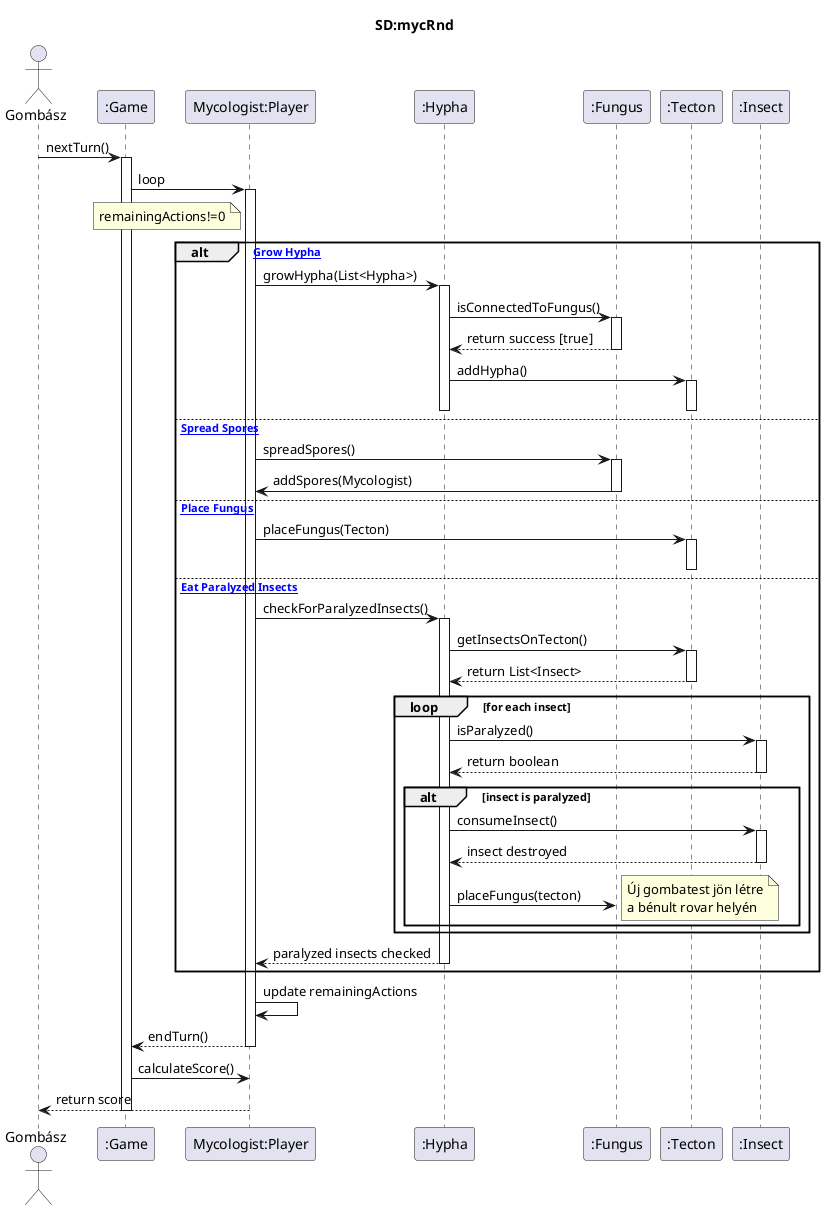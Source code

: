 @startuml SD_mycRnd

title SD:mycRnd
actor Gombász
participant ":Game" as Game
participant "Mycologist:Player" as Player
participant ":Hypha" as Hypha
participant ":Fungus" as Fungus
participant ":Tecton" as Tecton
participant ":Insect" as Insect

Gombász -> Game: nextTurn()
activate Game

Game -> Player: loop
activate Player
note left of Player: remainingActions!=0

alt [Action: Grow Hypha]
    Player -> Hypha: growHypha(List<Hypha>)
    activate Hypha
    
    Hypha -> Fungus: isConnectedToFungus()
    activate Fungus
    Fungus --> Hypha: return success [true]
    deactivate Fungus
    
    Hypha -> Tecton: addHypha()
    activate Tecton
    deactivate Tecton
    deactivate Hypha
else [Action: Spread Spores]
    Player -> Fungus: spreadSpores()
    activate Fungus
    
    Fungus -> Player: addSpores(Mycologist)
    deactivate Fungus
else [Action: Place Fungus]
    Player -> Tecton: placeFungus(Tecton)
    activate Tecton
    deactivate Tecton
else [Action: Eat Paralyzed Insects]
    Player -> Hypha: checkForParalyzedInsects()
    activate Hypha
    
    Hypha -> Tecton: getInsectsOnTecton()
    activate Tecton
    Tecton --> Hypha: return List<Insect>
    deactivate Tecton
    
    loop for each insect
        Hypha -> Insect: isParalyzed()
        activate Insect
        Insect --> Hypha: return boolean
        deactivate Insect
        
        alt insect is paralyzed
            Hypha -> Insect: consumeInsect()
            activate Insect
            Insect --> Hypha: insect destroyed
            deactivate Insect
            
            Hypha -> Fungus: placeFungus(tecton)
            note right: Új gombatest jön létre\na bénult rovar helyén
        end
    end
    
    Hypha --> Player: paralyzed insects checked
    deactivate Hypha
end

Player -> Player: update remainingActions

Player --> Game: endTurn()
deactivate Player

Game -> Player: calculateScore()
Player --> Gombász: return score

deactivate Game
@enduml